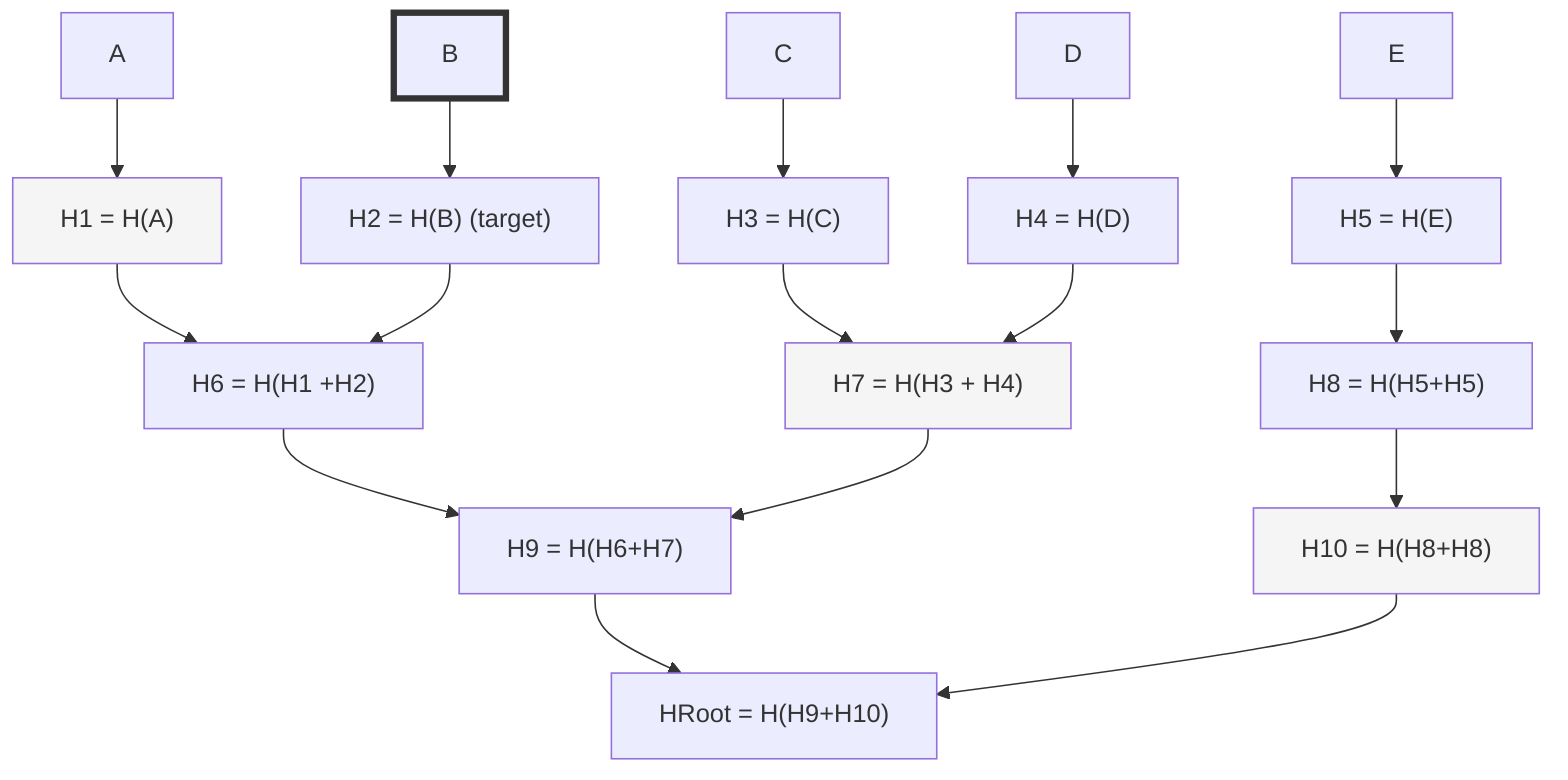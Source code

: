 graph TD
   style B stroke:#333,stroke-width:4px
   style H1 fill:#F5F5F5
   style H7 fill:#F5F5F5
   style H10 fill:#F5F5F5
   A --> H1["H1 = H(A)"]
   B --> H2["H2 = H(B) (target)"]
   C --> H3["H3 = H(C)"]
   D --> H4["H4 = H(D)"]
   E --> H5["H5 = H(E)"]
   H1 --> H6["H6 = H(H1 +H2)"]
   H2 --> H6
   H3 --> H7["H7 = H(H3 + H4)"]
   H4 --> H7
   H5 --> H8["H8 = H(H5+H5)"]
   H6 --> H9["H9 = H(H6+H7)"]
   H7 --> H9
   H8  --> H10["H10 = H(H8+H8)"]
   H9  --> R["HRoot = H(H9+H10)"]
   H10 --> R